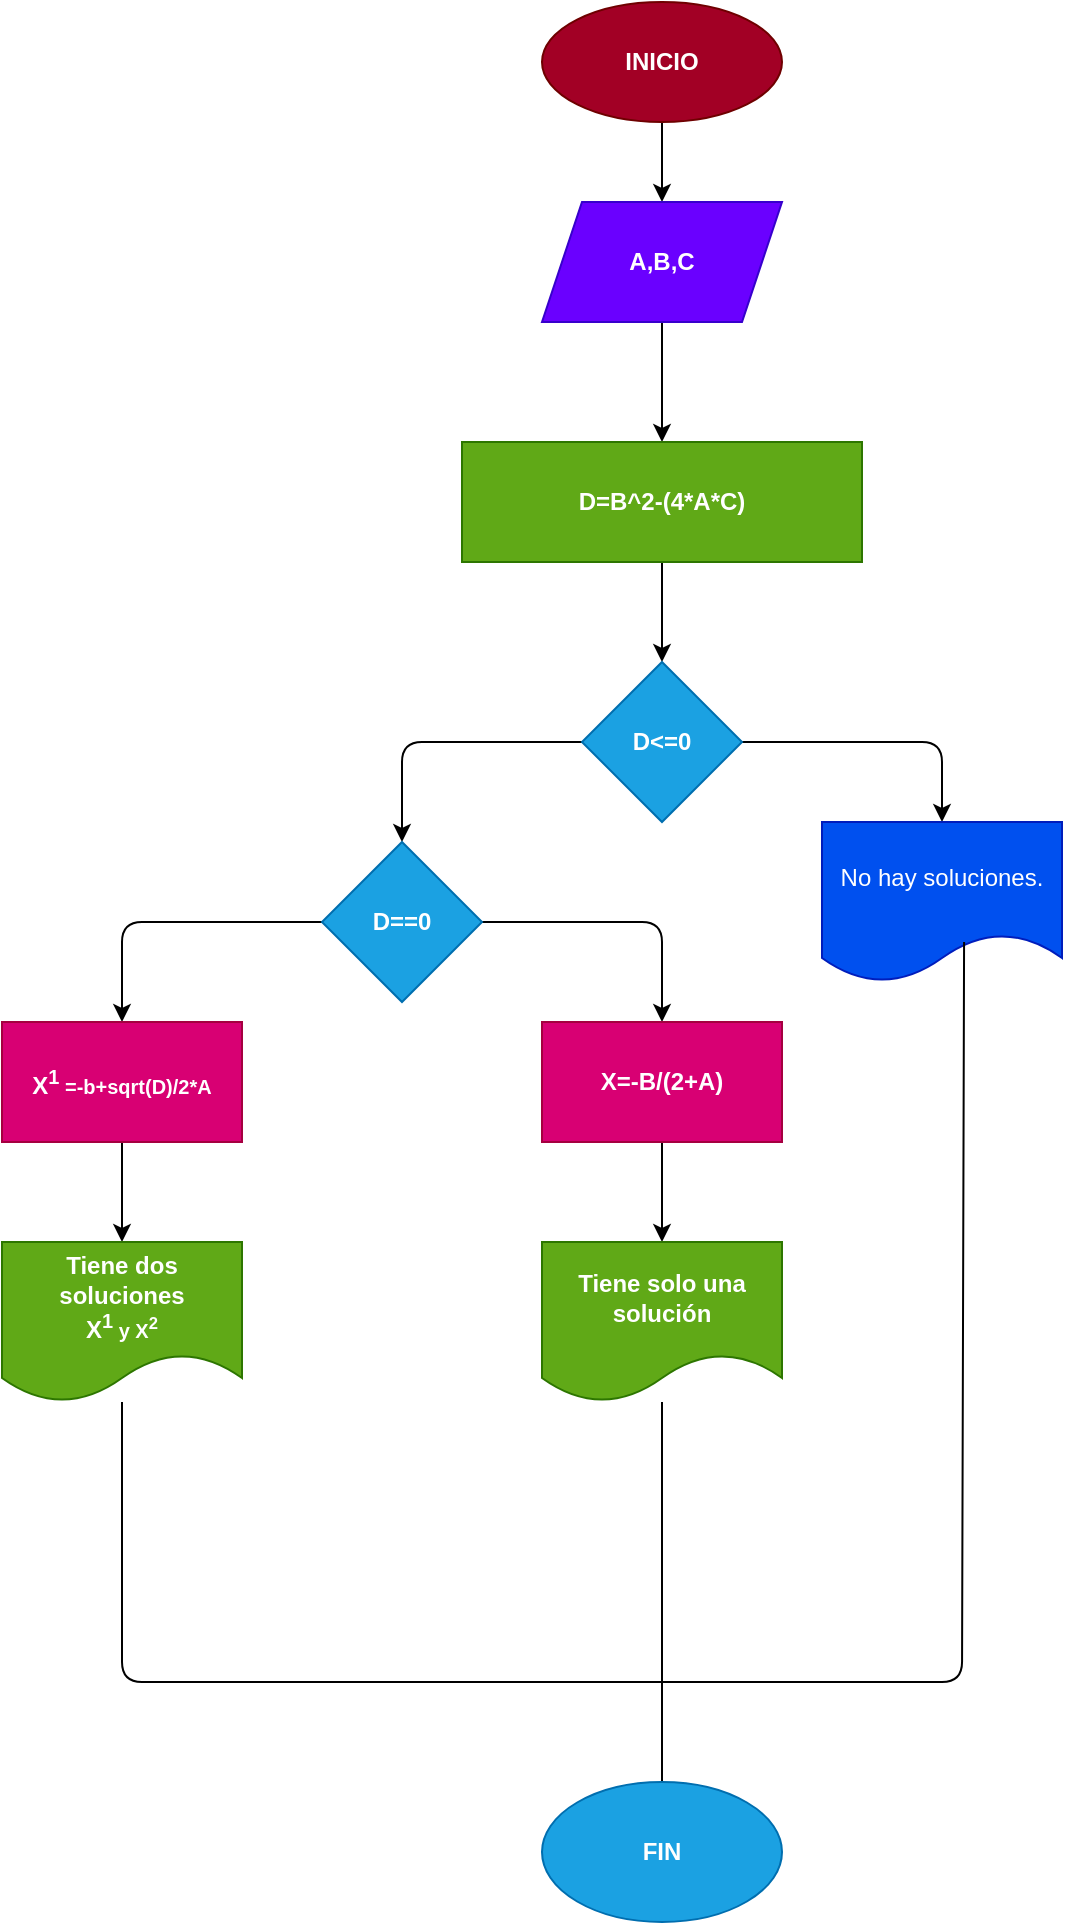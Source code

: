 <mxfile>
    <diagram id="YgClwp8Ncq3yCLCAy6Ut" name="Página-1">
        <mxGraphModel dx="1468" dy="459" grid="1" gridSize="10" guides="1" tooltips="1" connect="1" arrows="1" fold="1" page="1" pageScale="1" pageWidth="827" pageHeight="1169" math="0" shadow="0">
            <root>
                <mxCell id="0"/>
                <mxCell id="1" parent="0"/>
                <mxCell id="3" style="edgeStyle=none;html=1;" edge="1" parent="1" source="2" target="4">
                    <mxGeometry relative="1" as="geometry">
                        <mxPoint x="290" y="370" as="targetPoint"/>
                    </mxGeometry>
                </mxCell>
                <mxCell id="2" value="&lt;b&gt;INICIO&lt;/b&gt;" style="ellipse;whiteSpace=wrap;html=1;fillColor=#a20025;fontColor=#ffffff;strokeColor=#6F0000;" vertex="1" parent="1">
                    <mxGeometry x="230" y="240" width="120" height="60" as="geometry"/>
                </mxCell>
                <mxCell id="5" style="edgeStyle=none;html=1;" edge="1" parent="1" source="4" target="6">
                    <mxGeometry relative="1" as="geometry">
                        <mxPoint x="290" y="500" as="targetPoint"/>
                    </mxGeometry>
                </mxCell>
                <mxCell id="4" value="&lt;b&gt;A,B,C&lt;/b&gt;" style="shape=parallelogram;perimeter=parallelogramPerimeter;whiteSpace=wrap;html=1;fixedSize=1;fillColor=#6a00ff;fontColor=#ffffff;strokeColor=#3700CC;" vertex="1" parent="1">
                    <mxGeometry x="230" y="340" width="120" height="60" as="geometry"/>
                </mxCell>
                <mxCell id="7" style="edgeStyle=none;html=1;" edge="1" parent="1" source="6" target="8">
                    <mxGeometry relative="1" as="geometry">
                        <mxPoint x="290" y="600" as="targetPoint"/>
                    </mxGeometry>
                </mxCell>
                <mxCell id="6" value="&lt;b&gt;D=B^2-(4*A*C)&lt;/b&gt;" style="rounded=0;whiteSpace=wrap;html=1;fillColor=#60a917;fontColor=#ffffff;strokeColor=#2D7600;" vertex="1" parent="1">
                    <mxGeometry x="190" y="460" width="200" height="60" as="geometry"/>
                </mxCell>
                <mxCell id="9" style="edgeStyle=none;html=1;" edge="1" parent="1" source="8" target="14">
                    <mxGeometry relative="1" as="geometry">
                        <mxPoint x="160" y="700" as="targetPoint"/>
                        <Array as="points">
                            <mxPoint x="160" y="610"/>
                        </Array>
                    </mxGeometry>
                </mxCell>
                <mxCell id="12" style="edgeStyle=none;html=1;" edge="1" parent="1" source="8" target="15">
                    <mxGeometry relative="1" as="geometry">
                        <mxPoint x="430" y="690" as="targetPoint"/>
                        <Array as="points">
                            <mxPoint x="430" y="610"/>
                        </Array>
                    </mxGeometry>
                </mxCell>
                <mxCell id="8" value="&lt;b&gt;D&amp;lt;=0&lt;/b&gt;" style="rhombus;whiteSpace=wrap;html=1;fillColor=#1ba1e2;fontColor=#ffffff;strokeColor=#006EAF;" vertex="1" parent="1">
                    <mxGeometry x="250" y="570" width="80" height="80" as="geometry"/>
                </mxCell>
                <mxCell id="16" style="edgeStyle=none;html=1;" edge="1" parent="1" source="14" target="17">
                    <mxGeometry relative="1" as="geometry">
                        <mxPoint x="290" y="750" as="targetPoint"/>
                        <Array as="points">
                            <mxPoint x="290" y="700"/>
                        </Array>
                    </mxGeometry>
                </mxCell>
                <mxCell id="21" value="" style="edgeStyle=none;html=1;" edge="1" parent="1" source="14" target="20">
                    <mxGeometry relative="1" as="geometry">
                        <Array as="points">
                            <mxPoint x="20" y="700"/>
                        </Array>
                    </mxGeometry>
                </mxCell>
                <mxCell id="14" value="&lt;b&gt;D==0&lt;/b&gt;" style="rhombus;whiteSpace=wrap;html=1;fillColor=#1ba1e2;fontColor=#ffffff;strokeColor=#006EAF;" vertex="1" parent="1">
                    <mxGeometry x="120" y="660" width="80" height="80" as="geometry"/>
                </mxCell>
                <mxCell id="15" value="No hay soluciones." style="shape=document;whiteSpace=wrap;html=1;boundedLbl=1;fillColor=#0050ef;fontColor=#ffffff;strokeColor=#001DBC;" vertex="1" parent="1">
                    <mxGeometry x="370" y="650" width="120" height="80" as="geometry"/>
                </mxCell>
                <mxCell id="24" style="edgeStyle=none;html=1;" edge="1" parent="1" source="17" target="25">
                    <mxGeometry relative="1" as="geometry">
                        <mxPoint x="290" y="880" as="targetPoint"/>
                    </mxGeometry>
                </mxCell>
                <mxCell id="17" value="&lt;b&gt;X=-B/(2+A)&lt;/b&gt;" style="rounded=0;whiteSpace=wrap;html=1;fillColor=#d80073;fontColor=#ffffff;strokeColor=#A50040;" vertex="1" parent="1">
                    <mxGeometry x="230" y="750" width="120" height="60" as="geometry"/>
                </mxCell>
                <mxCell id="22" style="edgeStyle=none;html=1;" edge="1" parent="1" source="20" target="23">
                    <mxGeometry relative="1" as="geometry">
                        <mxPoint x="20" y="890" as="targetPoint"/>
                    </mxGeometry>
                </mxCell>
                <mxCell id="20" value="&lt;b&gt;X&lt;sup&gt;1&lt;/sup&gt;&lt;span style=&quot;font-size: 10px&quot;&gt;&amp;nbsp;=-b+sqrt(D)/2*A&lt;/span&gt;&lt;/b&gt;" style="whiteSpace=wrap;html=1;fillColor=#d80073;fontColor=#ffffff;strokeColor=#A50040;" vertex="1" parent="1">
                    <mxGeometry x="-40" y="750" width="120" height="60" as="geometry"/>
                </mxCell>
                <mxCell id="26" style="edgeStyle=none;html=1;endArrow=none;endFill=0;entryX=0.592;entryY=0.75;entryDx=0;entryDy=0;entryPerimeter=0;" edge="1" parent="1" source="23" target="15">
                    <mxGeometry relative="1" as="geometry">
                        <mxPoint x="500" y="850" as="targetPoint"/>
                        <Array as="points">
                            <mxPoint x="20" y="1080"/>
                            <mxPoint x="290" y="1080"/>
                            <mxPoint x="440" y="1080"/>
                        </Array>
                    </mxGeometry>
                </mxCell>
                <mxCell id="23" value="&lt;b&gt;Tiene dos soluciones&lt;br&gt;X&lt;sup&gt;1&lt;/sup&gt;&lt;span style=&quot;font-size: 10px&quot;&gt;&amp;nbsp;y X&lt;sup&gt;2&lt;/sup&gt;&lt;/span&gt;&lt;/b&gt;" style="shape=document;whiteSpace=wrap;html=1;boundedLbl=1;fillColor=#60a917;fontColor=#ffffff;strokeColor=#2D7600;" vertex="1" parent="1">
                    <mxGeometry x="-40" y="860" width="120" height="80" as="geometry"/>
                </mxCell>
                <mxCell id="27" style="edgeStyle=none;html=1;endArrow=none;endFill=0;entryX=0.5;entryY=0;entryDx=0;entryDy=0;" edge="1" parent="1" source="25" target="28">
                    <mxGeometry relative="1" as="geometry">
                        <mxPoint x="290" y="1080" as="targetPoint"/>
                    </mxGeometry>
                </mxCell>
                <mxCell id="25" value="&lt;b&gt;Tiene solo una solución&lt;/b&gt;" style="shape=document;whiteSpace=wrap;html=1;boundedLbl=1;fillColor=#60a917;fontColor=#ffffff;strokeColor=#2D7600;" vertex="1" parent="1">
                    <mxGeometry x="230" y="860" width="120" height="80" as="geometry"/>
                </mxCell>
                <mxCell id="28" value="&lt;b&gt;FIN&lt;/b&gt;" style="ellipse;whiteSpace=wrap;html=1;fillColor=#1ba1e2;fontColor=#ffffff;strokeColor=#006EAF;" vertex="1" parent="1">
                    <mxGeometry x="230" y="1130" width="120" height="70" as="geometry"/>
                </mxCell>
            </root>
        </mxGraphModel>
    </diagram>
</mxfile>